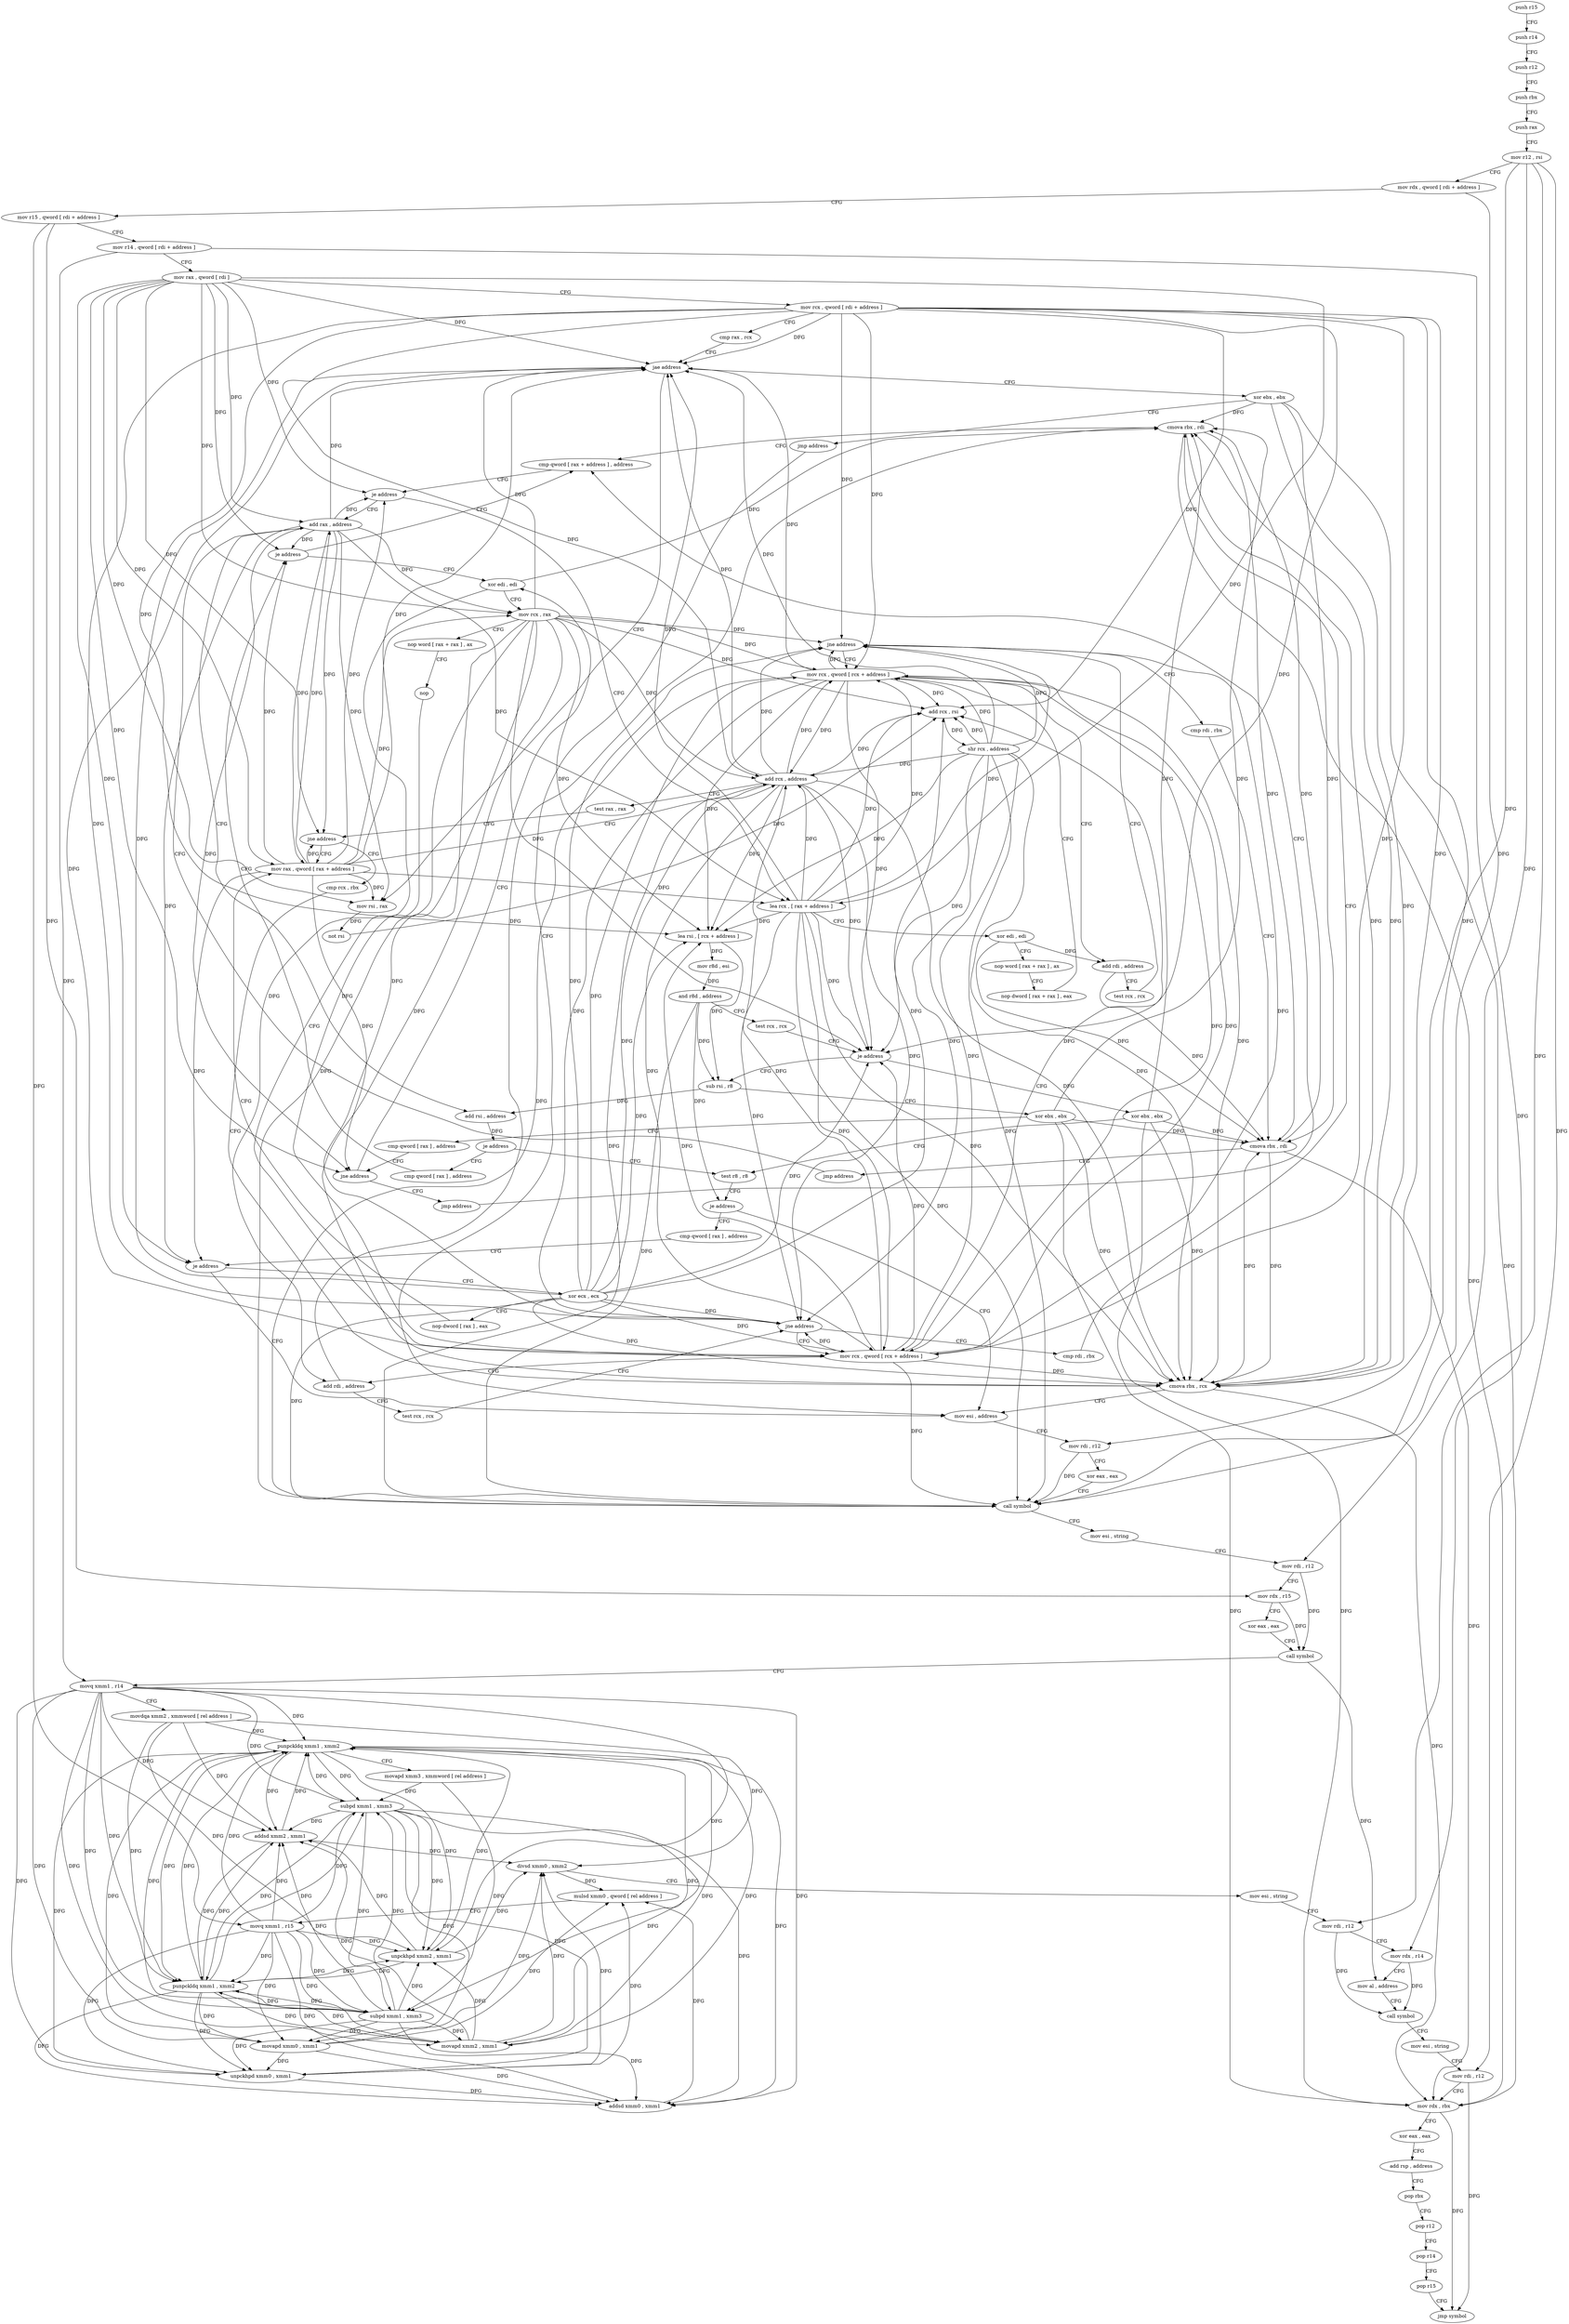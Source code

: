 digraph "func" {
"4275696" [label = "push r15" ]
"4275698" [label = "push r14" ]
"4275700" [label = "push r12" ]
"4275702" [label = "push rbx" ]
"4275703" [label = "push rax" ]
"4275704" [label = "mov r12 , rsi" ]
"4275707" [label = "mov rdx , qword [ rdi + address ]" ]
"4275711" [label = "mov r15 , qword [ rdi + address ]" ]
"4275715" [label = "mov r14 , qword [ rdi + address ]" ]
"4275719" [label = "mov rax , qword [ rdi ]" ]
"4275722" [label = "mov rcx , qword [ rdi + address ]" ]
"4275726" [label = "cmp rax , rcx" ]
"4275729" [label = "jae address" ]
"4275894" [label = "xor ebx , ebx" ]
"4275735" [label = "mov rsi , rax" ]
"4275896" [label = "jmp address" ]
"4275940" [label = "mov esi , address" ]
"4275738" [label = "not rsi" ]
"4275741" [label = "add rcx , rsi" ]
"4275744" [label = "shr rcx , address" ]
"4275748" [label = "lea rsi , [ rcx + address ]" ]
"4275752" [label = "mov r8d , esi" ]
"4275755" [label = "and r8d , address" ]
"4275759" [label = "test rcx , rcx" ]
"4275762" [label = "je address" ]
"4275898" [label = "xor ebx , ebx" ]
"4275768" [label = "sub rsi , r8" ]
"4275945" [label = "mov rdi , r12" ]
"4275948" [label = "xor eax , eax" ]
"4275950" [label = "call symbol" ]
"4275955" [label = "mov esi , string" ]
"4275960" [label = "mov rdi , r12" ]
"4275963" [label = "mov rdx , r15" ]
"4275966" [label = "xor eax , eax" ]
"4275968" [label = "call symbol" ]
"4275973" [label = "movq xmm1 , r14" ]
"4275978" [label = "movdqa xmm2 , xmmword [ rel address ]" ]
"4275986" [label = "punpckldq xmm1 , xmm2" ]
"4275990" [label = "movapd xmm3 , xmmword [ rel address ]" ]
"4275998" [label = "subpd xmm1 , xmm3" ]
"4276002" [label = "movapd xmm0 , xmm1" ]
"4276006" [label = "unpckhpd xmm0 , xmm1" ]
"4276010" [label = "addsd xmm0 , xmm1" ]
"4276014" [label = "mulsd xmm0 , qword [ rel address ]" ]
"4276022" [label = "movq xmm1 , r15" ]
"4276027" [label = "punpckldq xmm1 , xmm2" ]
"4276031" [label = "subpd xmm1 , xmm3" ]
"4276035" [label = "movapd xmm2 , xmm1" ]
"4276039" [label = "unpckhpd xmm2 , xmm1" ]
"4276043" [label = "addsd xmm2 , xmm1" ]
"4276047" [label = "divsd xmm0 , xmm2" ]
"4276051" [label = "mov esi , string" ]
"4276056" [label = "mov rdi , r12" ]
"4276059" [label = "mov rdx , r14" ]
"4276062" [label = "mov al , address" ]
"4276064" [label = "call symbol" ]
"4276069" [label = "mov esi , string" ]
"4276074" [label = "mov rdi , r12" ]
"4276077" [label = "mov rdx , rbx" ]
"4276080" [label = "xor eax , eax" ]
"4276082" [label = "add rsp , address" ]
"4276086" [label = "pop rbx" ]
"4276087" [label = "pop r12" ]
"4276089" [label = "pop r14" ]
"4276091" [label = "pop r15" ]
"4276093" [label = "jmp symbol" ]
"4275900" [label = "test r8 , r8" ]
"4275771" [label = "xor ebx , ebx" ]
"4275773" [label = "cmp qword [ rax ] , address" ]
"4275777" [label = "jne address" ]
"4275808" [label = "xor edi , edi" ]
"4275779" [label = "jmp address" ]
"4275905" [label = "cmp qword [ rax ] , address" ]
"4275909" [label = "je address" ]
"4275911" [label = "xor ecx , ecx" ]
"4275810" [label = "mov rcx , rax" ]
"4275813" [label = "nop word [ rax + rax ] , ax" ]
"4275823" [label = "nop" ]
"4275824" [label = "mov rcx , qword [ rcx + address ]" ]
"4275844" [label = "cmp qword [ rax + address ] , address" ]
"4275913" [label = "nop dword [ rax ] , eax" ]
"4275920" [label = "mov rax , qword [ rax + address ]" ]
"4275828" [label = "add rdi , address" ]
"4275832" [label = "test rcx , rcx" ]
"4275835" [label = "jne address" ]
"4275837" [label = "cmp rdi , rbx" ]
"4275840" [label = "cmova rbx , rdi" ]
"4275849" [label = "je address" ]
"4275792" [label = "add rax , address" ]
"4275851" [label = "lea rcx , [ rax + address ]" ]
"4275924" [label = "add rcx , address" ]
"4275928" [label = "test rax , rax" ]
"4275931" [label = "jne address" ]
"4275933" [label = "cmp rcx , rbx" ]
"4275936" [label = "cmova rbx , rcx" ]
"4275796" [label = "add rsi , address" ]
"4275800" [label = "je address" ]
"4275802" [label = "cmp qword [ rax ] , address" ]
"4275855" [label = "xor edi , edi" ]
"4275857" [label = "nop word [ rax + rax ] , ax" ]
"4275867" [label = "nop dword [ rax + rax ] , eax" ]
"4275872" [label = "mov rcx , qword [ rcx + address ]" ]
"4275903" [label = "je address" ]
"4275806" [label = "je address" ]
"4275876" [label = "add rdi , address" ]
"4275880" [label = "test rcx , rcx" ]
"4275883" [label = "jne address" ]
"4275885" [label = "cmp rdi , rbx" ]
"4275888" [label = "cmova rbx , rdi" ]
"4275892" [label = "jmp address" ]
"4275696" -> "4275698" [ label = "CFG" ]
"4275698" -> "4275700" [ label = "CFG" ]
"4275700" -> "4275702" [ label = "CFG" ]
"4275702" -> "4275703" [ label = "CFG" ]
"4275703" -> "4275704" [ label = "CFG" ]
"4275704" -> "4275707" [ label = "CFG" ]
"4275704" -> "4275945" [ label = "DFG" ]
"4275704" -> "4275960" [ label = "DFG" ]
"4275704" -> "4276056" [ label = "DFG" ]
"4275704" -> "4276074" [ label = "DFG" ]
"4275707" -> "4275711" [ label = "CFG" ]
"4275707" -> "4275950" [ label = "DFG" ]
"4275711" -> "4275715" [ label = "CFG" ]
"4275711" -> "4275963" [ label = "DFG" ]
"4275711" -> "4276022" [ label = "DFG" ]
"4275715" -> "4275719" [ label = "CFG" ]
"4275715" -> "4275973" [ label = "DFG" ]
"4275715" -> "4276059" [ label = "DFG" ]
"4275719" -> "4275722" [ label = "CFG" ]
"4275719" -> "4275729" [ label = "DFG" ]
"4275719" -> "4275735" [ label = "DFG" ]
"4275719" -> "4275777" [ label = "DFG" ]
"4275719" -> "4275810" [ label = "DFG" ]
"4275719" -> "4275909" [ label = "DFG" ]
"4275719" -> "4275849" [ label = "DFG" ]
"4275719" -> "4275792" [ label = "DFG" ]
"4275719" -> "4275851" [ label = "DFG" ]
"4275719" -> "4275920" [ label = "DFG" ]
"4275719" -> "4275931" [ label = "DFG" ]
"4275719" -> "4275806" [ label = "DFG" ]
"4275722" -> "4275726" [ label = "CFG" ]
"4275722" -> "4275729" [ label = "DFG" ]
"4275722" -> "4275741" [ label = "DFG" ]
"4275722" -> "4275748" [ label = "DFG" ]
"4275722" -> "4275762" [ label = "DFG" ]
"4275722" -> "4275950" [ label = "DFG" ]
"4275722" -> "4275824" [ label = "DFG" ]
"4275722" -> "4275835" [ label = "DFG" ]
"4275722" -> "4275924" [ label = "DFG" ]
"4275722" -> "4275872" [ label = "DFG" ]
"4275722" -> "4275883" [ label = "DFG" ]
"4275722" -> "4275936" [ label = "DFG" ]
"4275726" -> "4275729" [ label = "CFG" ]
"4275729" -> "4275894" [ label = "CFG" ]
"4275729" -> "4275735" [ label = "CFG" ]
"4275894" -> "4275896" [ label = "CFG" ]
"4275894" -> "4276077" [ label = "DFG" ]
"4275894" -> "4275840" [ label = "DFG" ]
"4275894" -> "4275936" [ label = "DFG" ]
"4275894" -> "4275888" [ label = "DFG" ]
"4275735" -> "4275738" [ label = "DFG" ]
"4275896" -> "4275940" [ label = "CFG" ]
"4275940" -> "4275945" [ label = "CFG" ]
"4275738" -> "4275741" [ label = "DFG" ]
"4275741" -> "4275744" [ label = "DFG" ]
"4275744" -> "4275748" [ label = "DFG" ]
"4275744" -> "4275729" [ label = "DFG" ]
"4275744" -> "4275741" [ label = "DFG" ]
"4275744" -> "4275762" [ label = "DFG" ]
"4275744" -> "4275950" [ label = "DFG" ]
"4275744" -> "4275824" [ label = "DFG" ]
"4275744" -> "4275835" [ label = "DFG" ]
"4275744" -> "4275924" [ label = "DFG" ]
"4275744" -> "4275872" [ label = "DFG" ]
"4275744" -> "4275883" [ label = "DFG" ]
"4275744" -> "4275936" [ label = "DFG" ]
"4275748" -> "4275752" [ label = "DFG" ]
"4275748" -> "4275768" [ label = "DFG" ]
"4275752" -> "4275755" [ label = "DFG" ]
"4275755" -> "4275759" [ label = "CFG" ]
"4275755" -> "4275950" [ label = "DFG" ]
"4275755" -> "4275768" [ label = "DFG" ]
"4275755" -> "4275903" [ label = "DFG" ]
"4275759" -> "4275762" [ label = "CFG" ]
"4275762" -> "4275898" [ label = "CFG" ]
"4275762" -> "4275768" [ label = "CFG" ]
"4275898" -> "4275900" [ label = "CFG" ]
"4275898" -> "4276077" [ label = "DFG" ]
"4275898" -> "4275840" [ label = "DFG" ]
"4275898" -> "4275936" [ label = "DFG" ]
"4275898" -> "4275888" [ label = "DFG" ]
"4275768" -> "4275771" [ label = "CFG" ]
"4275768" -> "4275796" [ label = "DFG" ]
"4275945" -> "4275948" [ label = "CFG" ]
"4275945" -> "4275950" [ label = "DFG" ]
"4275948" -> "4275950" [ label = "CFG" ]
"4275950" -> "4275955" [ label = "CFG" ]
"4275955" -> "4275960" [ label = "CFG" ]
"4275960" -> "4275963" [ label = "CFG" ]
"4275960" -> "4275968" [ label = "DFG" ]
"4275963" -> "4275966" [ label = "CFG" ]
"4275963" -> "4275968" [ label = "DFG" ]
"4275966" -> "4275968" [ label = "CFG" ]
"4275968" -> "4275973" [ label = "CFG" ]
"4275968" -> "4276062" [ label = "DFG" ]
"4275973" -> "4275978" [ label = "CFG" ]
"4275973" -> "4275986" [ label = "DFG" ]
"4275973" -> "4275998" [ label = "DFG" ]
"4275973" -> "4276002" [ label = "DFG" ]
"4275973" -> "4276006" [ label = "DFG" ]
"4275973" -> "4276010" [ label = "DFG" ]
"4275973" -> "4276027" [ label = "DFG" ]
"4275973" -> "4276031" [ label = "DFG" ]
"4275973" -> "4276035" [ label = "DFG" ]
"4275973" -> "4276039" [ label = "DFG" ]
"4275973" -> "4276043" [ label = "DFG" ]
"4275978" -> "4275986" [ label = "DFG" ]
"4275978" -> "4276027" [ label = "DFG" ]
"4275978" -> "4276039" [ label = "DFG" ]
"4275978" -> "4276043" [ label = "DFG" ]
"4275978" -> "4276047" [ label = "DFG" ]
"4275986" -> "4275990" [ label = "CFG" ]
"4275986" -> "4275998" [ label = "DFG" ]
"4275986" -> "4276002" [ label = "DFG" ]
"4275986" -> "4276006" [ label = "DFG" ]
"4275986" -> "4276010" [ label = "DFG" ]
"4275986" -> "4276027" [ label = "DFG" ]
"4275986" -> "4276031" [ label = "DFG" ]
"4275986" -> "4276035" [ label = "DFG" ]
"4275986" -> "4276039" [ label = "DFG" ]
"4275986" -> "4276043" [ label = "DFG" ]
"4275990" -> "4275998" [ label = "DFG" ]
"4275990" -> "4276031" [ label = "DFG" ]
"4275998" -> "4276002" [ label = "DFG" ]
"4275998" -> "4275986" [ label = "DFG" ]
"4275998" -> "4276006" [ label = "DFG" ]
"4275998" -> "4276010" [ label = "DFG" ]
"4275998" -> "4276027" [ label = "DFG" ]
"4275998" -> "4276031" [ label = "DFG" ]
"4275998" -> "4276035" [ label = "DFG" ]
"4275998" -> "4276039" [ label = "DFG" ]
"4275998" -> "4276043" [ label = "DFG" ]
"4276002" -> "4276006" [ label = "DFG" ]
"4276002" -> "4276010" [ label = "DFG" ]
"4276002" -> "4276014" [ label = "DFG" ]
"4276002" -> "4276047" [ label = "DFG" ]
"4276006" -> "4276010" [ label = "DFG" ]
"4276006" -> "4276014" [ label = "DFG" ]
"4276006" -> "4276047" [ label = "DFG" ]
"4276010" -> "4276014" [ label = "DFG" ]
"4276014" -> "4276022" [ label = "CFG" ]
"4276022" -> "4276027" [ label = "DFG" ]
"4276022" -> "4276002" [ label = "DFG" ]
"4276022" -> "4276006" [ label = "DFG" ]
"4276022" -> "4276010" [ label = "DFG" ]
"4276022" -> "4275986" [ label = "DFG" ]
"4276022" -> "4275998" [ label = "DFG" ]
"4276022" -> "4276031" [ label = "DFG" ]
"4276022" -> "4276035" [ label = "DFG" ]
"4276022" -> "4276039" [ label = "DFG" ]
"4276022" -> "4276043" [ label = "DFG" ]
"4276027" -> "4276031" [ label = "DFG" ]
"4276027" -> "4276002" [ label = "DFG" ]
"4276027" -> "4276006" [ label = "DFG" ]
"4276027" -> "4276010" [ label = "DFG" ]
"4276027" -> "4275986" [ label = "DFG" ]
"4276027" -> "4275998" [ label = "DFG" ]
"4276027" -> "4276035" [ label = "DFG" ]
"4276027" -> "4276039" [ label = "DFG" ]
"4276027" -> "4276043" [ label = "DFG" ]
"4276031" -> "4276035" [ label = "DFG" ]
"4276031" -> "4276002" [ label = "DFG" ]
"4276031" -> "4276006" [ label = "DFG" ]
"4276031" -> "4276010" [ label = "DFG" ]
"4276031" -> "4275986" [ label = "DFG" ]
"4276031" -> "4275998" [ label = "DFG" ]
"4276031" -> "4276027" [ label = "DFG" ]
"4276031" -> "4276039" [ label = "DFG" ]
"4276031" -> "4276043" [ label = "DFG" ]
"4276035" -> "4276039" [ label = "DFG" ]
"4276035" -> "4275986" [ label = "DFG" ]
"4276035" -> "4276027" [ label = "DFG" ]
"4276035" -> "4276043" [ label = "DFG" ]
"4276035" -> "4276047" [ label = "DFG" ]
"4276039" -> "4276043" [ label = "DFG" ]
"4276039" -> "4275986" [ label = "DFG" ]
"4276039" -> "4276027" [ label = "DFG" ]
"4276039" -> "4276047" [ label = "DFG" ]
"4276043" -> "4276047" [ label = "DFG" ]
"4276043" -> "4275986" [ label = "DFG" ]
"4276043" -> "4276027" [ label = "DFG" ]
"4276047" -> "4276051" [ label = "CFG" ]
"4276047" -> "4276014" [ label = "DFG" ]
"4276051" -> "4276056" [ label = "CFG" ]
"4276056" -> "4276059" [ label = "CFG" ]
"4276056" -> "4276064" [ label = "DFG" ]
"4276059" -> "4276062" [ label = "CFG" ]
"4276059" -> "4276064" [ label = "DFG" ]
"4276062" -> "4276064" [ label = "CFG" ]
"4276064" -> "4276069" [ label = "CFG" ]
"4276069" -> "4276074" [ label = "CFG" ]
"4276074" -> "4276077" [ label = "CFG" ]
"4276074" -> "4276093" [ label = "DFG" ]
"4276077" -> "4276080" [ label = "CFG" ]
"4276077" -> "4276093" [ label = "DFG" ]
"4276080" -> "4276082" [ label = "CFG" ]
"4276082" -> "4276086" [ label = "CFG" ]
"4276086" -> "4276087" [ label = "CFG" ]
"4276087" -> "4276089" [ label = "CFG" ]
"4276089" -> "4276091" [ label = "CFG" ]
"4276091" -> "4276093" [ label = "CFG" ]
"4275900" -> "4275903" [ label = "CFG" ]
"4275771" -> "4275773" [ label = "CFG" ]
"4275771" -> "4276077" [ label = "DFG" ]
"4275771" -> "4275840" [ label = "DFG" ]
"4275771" -> "4275936" [ label = "DFG" ]
"4275771" -> "4275888" [ label = "DFG" ]
"4275773" -> "4275777" [ label = "CFG" ]
"4275777" -> "4275808" [ label = "CFG" ]
"4275777" -> "4275779" [ label = "CFG" ]
"4275808" -> "4275810" [ label = "CFG" ]
"4275808" -> "4275828" [ label = "DFG" ]
"4275808" -> "4275840" [ label = "DFG" ]
"4275779" -> "4275844" [ label = "CFG" ]
"4275905" -> "4275909" [ label = "CFG" ]
"4275909" -> "4275940" [ label = "CFG" ]
"4275909" -> "4275911" [ label = "CFG" ]
"4275911" -> "4275913" [ label = "CFG" ]
"4275911" -> "4275729" [ label = "DFG" ]
"4275911" -> "4275748" [ label = "DFG" ]
"4275911" -> "4275762" [ label = "DFG" ]
"4275911" -> "4275824" [ label = "DFG" ]
"4275911" -> "4275835" [ label = "DFG" ]
"4275911" -> "4275741" [ label = "DFG" ]
"4275911" -> "4275950" [ label = "DFG" ]
"4275911" -> "4275924" [ label = "DFG" ]
"4275911" -> "4275872" [ label = "DFG" ]
"4275911" -> "4275883" [ label = "DFG" ]
"4275911" -> "4275936" [ label = "DFG" ]
"4275810" -> "4275813" [ label = "CFG" ]
"4275810" -> "4275729" [ label = "DFG" ]
"4275810" -> "4275748" [ label = "DFG" ]
"4275810" -> "4275762" [ label = "DFG" ]
"4275810" -> "4275741" [ label = "DFG" ]
"4275810" -> "4275950" [ label = "DFG" ]
"4275810" -> "4275824" [ label = "DFG" ]
"4275810" -> "4275835" [ label = "DFG" ]
"4275810" -> "4275924" [ label = "DFG" ]
"4275810" -> "4275872" [ label = "DFG" ]
"4275810" -> "4275883" [ label = "DFG" ]
"4275810" -> "4275936" [ label = "DFG" ]
"4275813" -> "4275823" [ label = "CFG" ]
"4275823" -> "4275824" [ label = "CFG" ]
"4275824" -> "4275828" [ label = "CFG" ]
"4275824" -> "4275729" [ label = "DFG" ]
"4275824" -> "4275748" [ label = "DFG" ]
"4275824" -> "4275762" [ label = "DFG" ]
"4275824" -> "4275741" [ label = "DFG" ]
"4275824" -> "4275950" [ label = "DFG" ]
"4275824" -> "4275835" [ label = "DFG" ]
"4275824" -> "4275924" [ label = "DFG" ]
"4275824" -> "4275872" [ label = "DFG" ]
"4275824" -> "4275883" [ label = "DFG" ]
"4275824" -> "4275936" [ label = "DFG" ]
"4275844" -> "4275849" [ label = "CFG" ]
"4275913" -> "4275920" [ label = "CFG" ]
"4275920" -> "4275924" [ label = "CFG" ]
"4275920" -> "4275735" [ label = "DFG" ]
"4275920" -> "4275777" [ label = "DFG" ]
"4275920" -> "4275810" [ label = "DFG" ]
"4275920" -> "4275909" [ label = "DFG" ]
"4275920" -> "4275849" [ label = "DFG" ]
"4275920" -> "4275792" [ label = "DFG" ]
"4275920" -> "4275851" [ label = "DFG" ]
"4275920" -> "4275729" [ label = "DFG" ]
"4275920" -> "4275931" [ label = "DFG" ]
"4275920" -> "4275806" [ label = "DFG" ]
"4275828" -> "4275832" [ label = "CFG" ]
"4275828" -> "4275840" [ label = "DFG" ]
"4275832" -> "4275835" [ label = "CFG" ]
"4275835" -> "4275824" [ label = "CFG" ]
"4275835" -> "4275837" [ label = "CFG" ]
"4275837" -> "4275840" [ label = "CFG" ]
"4275840" -> "4275844" [ label = "CFG" ]
"4275840" -> "4276077" [ label = "DFG" ]
"4275840" -> "4275936" [ label = "DFG" ]
"4275840" -> "4275888" [ label = "DFG" ]
"4275849" -> "4275792" [ label = "CFG" ]
"4275849" -> "4275851" [ label = "CFG" ]
"4275792" -> "4275796" [ label = "CFG" ]
"4275792" -> "4275735" [ label = "DFG" ]
"4275792" -> "4275777" [ label = "DFG" ]
"4275792" -> "4275810" [ label = "DFG" ]
"4275792" -> "4275909" [ label = "DFG" ]
"4275792" -> "4275849" [ label = "DFG" ]
"4275792" -> "4275729" [ label = "DFG" ]
"4275792" -> "4275851" [ label = "DFG" ]
"4275792" -> "4275920" [ label = "DFG" ]
"4275792" -> "4275931" [ label = "DFG" ]
"4275792" -> "4275806" [ label = "DFG" ]
"4275851" -> "4275855" [ label = "CFG" ]
"4275851" -> "4275729" [ label = "DFG" ]
"4275851" -> "4275748" [ label = "DFG" ]
"4275851" -> "4275762" [ label = "DFG" ]
"4275851" -> "4275824" [ label = "DFG" ]
"4275851" -> "4275835" [ label = "DFG" ]
"4275851" -> "4275741" [ label = "DFG" ]
"4275851" -> "4275950" [ label = "DFG" ]
"4275851" -> "4275924" [ label = "DFG" ]
"4275851" -> "4275872" [ label = "DFG" ]
"4275851" -> "4275883" [ label = "DFG" ]
"4275851" -> "4275936" [ label = "DFG" ]
"4275924" -> "4275928" [ label = "CFG" ]
"4275924" -> "4275729" [ label = "DFG" ]
"4275924" -> "4275748" [ label = "DFG" ]
"4275924" -> "4275762" [ label = "DFG" ]
"4275924" -> "4275824" [ label = "DFG" ]
"4275924" -> "4275835" [ label = "DFG" ]
"4275924" -> "4275741" [ label = "DFG" ]
"4275924" -> "4275950" [ label = "DFG" ]
"4275924" -> "4275872" [ label = "DFG" ]
"4275924" -> "4275883" [ label = "DFG" ]
"4275924" -> "4275936" [ label = "DFG" ]
"4275928" -> "4275931" [ label = "CFG" ]
"4275931" -> "4275920" [ label = "CFG" ]
"4275931" -> "4275933" [ label = "CFG" ]
"4275933" -> "4275936" [ label = "CFG" ]
"4275936" -> "4275940" [ label = "CFG" ]
"4275936" -> "4276077" [ label = "DFG" ]
"4275936" -> "4275840" [ label = "DFG" ]
"4275936" -> "4275888" [ label = "DFG" ]
"4275796" -> "4275800" [ label = "DFG" ]
"4275800" -> "4275900" [ label = "CFG" ]
"4275800" -> "4275802" [ label = "CFG" ]
"4275802" -> "4275806" [ label = "CFG" ]
"4275855" -> "4275857" [ label = "CFG" ]
"4275855" -> "4275876" [ label = "DFG" ]
"4275855" -> "4275888" [ label = "DFG" ]
"4275857" -> "4275867" [ label = "CFG" ]
"4275867" -> "4275872" [ label = "CFG" ]
"4275872" -> "4275876" [ label = "CFG" ]
"4275872" -> "4275729" [ label = "DFG" ]
"4275872" -> "4275748" [ label = "DFG" ]
"4275872" -> "4275762" [ label = "DFG" ]
"4275872" -> "4275824" [ label = "DFG" ]
"4275872" -> "4275835" [ label = "DFG" ]
"4275872" -> "4275924" [ label = "DFG" ]
"4275872" -> "4275741" [ label = "DFG" ]
"4275872" -> "4275950" [ label = "DFG" ]
"4275872" -> "4275883" [ label = "DFG" ]
"4275872" -> "4275936" [ label = "DFG" ]
"4275903" -> "4275940" [ label = "CFG" ]
"4275903" -> "4275905" [ label = "CFG" ]
"4275806" -> "4275844" [ label = "CFG" ]
"4275806" -> "4275808" [ label = "CFG" ]
"4275876" -> "4275880" [ label = "CFG" ]
"4275876" -> "4275888" [ label = "DFG" ]
"4275880" -> "4275883" [ label = "CFG" ]
"4275883" -> "4275872" [ label = "CFG" ]
"4275883" -> "4275885" [ label = "CFG" ]
"4275885" -> "4275888" [ label = "CFG" ]
"4275888" -> "4275892" [ label = "CFG" ]
"4275888" -> "4276077" [ label = "DFG" ]
"4275888" -> "4275840" [ label = "DFG" ]
"4275888" -> "4275936" [ label = "DFG" ]
"4275892" -> "4275792" [ label = "CFG" ]
}
